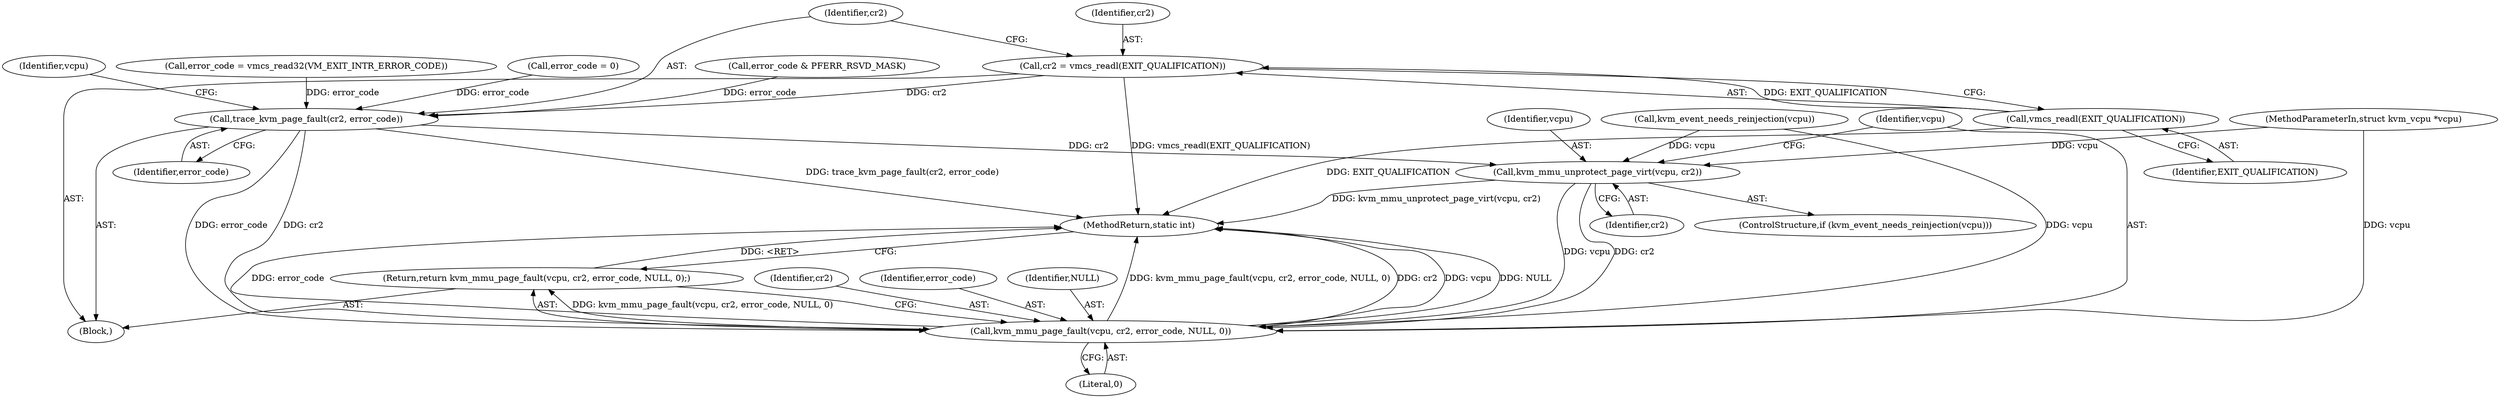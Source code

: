 digraph "0_linux_54a20552e1eae07aa240fa370a0293e006b5faed_0@API" {
"1000278" [label="(Call,cr2 = vmcs_readl(EXIT_QUALIFICATION))"];
"1000280" [label="(Call,vmcs_readl(EXIT_QUALIFICATION))"];
"1000282" [label="(Call,trace_kvm_page_fault(cr2, error_code))"];
"1000288" [label="(Call,kvm_mmu_unprotect_page_virt(vcpu, cr2))"];
"1000292" [label="(Call,kvm_mmu_page_fault(vcpu, cr2, error_code, NULL, 0))"];
"1000291" [label="(Return,return kvm_mmu_page_fault(vcpu, cr2, error_code, NULL, 0);)"];
"1000285" [label="(ControlStructure,if (kvm_event_needs_reinjection(vcpu)))"];
"1000278" [label="(Call,cr2 = vmcs_readl(EXIT_QUALIFICATION))"];
"1000292" [label="(Call,kvm_mmu_page_fault(vcpu, cr2, error_code, NULL, 0))"];
"1000279" [label="(Identifier,cr2)"];
"1000287" [label="(Identifier,vcpu)"];
"1000281" [label="(Identifier,EXIT_QUALIFICATION)"];
"1000294" [label="(Identifier,cr2)"];
"1000297" [label="(Literal,0)"];
"1000194" [label="(Call,error_code = vmcs_read32(VM_EXIT_INTR_ERROR_CODE))"];
"1000291" [label="(Return,return kvm_mmu_page_fault(vcpu, cr2, error_code, NULL, 0);)"];
"1000284" [label="(Identifier,error_code)"];
"1000295" [label="(Identifier,error_code)"];
"1000286" [label="(Call,kvm_event_needs_reinjection(vcpu))"];
"1000290" [label="(Identifier,cr2)"];
"1000457" [label="(MethodReturn,static int)"];
"1000289" [label="(Identifier,vcpu)"];
"1000107" [label="(MethodParameterIn,struct kvm_vcpu *vcpu)"];
"1000187" [label="(Call,error_code = 0)"];
"1000293" [label="(Identifier,vcpu)"];
"1000282" [label="(Call,trace_kvm_page_fault(cr2, error_code))"];
"1000275" [label="(Block,)"];
"1000283" [label="(Identifier,cr2)"];
"1000288" [label="(Call,kvm_mmu_unprotect_page_virt(vcpu, cr2))"];
"1000280" [label="(Call,vmcs_readl(EXIT_QUALIFICATION))"];
"1000208" [label="(Call,error_code & PFERR_RSVD_MASK)"];
"1000296" [label="(Identifier,NULL)"];
"1000278" -> "1000275"  [label="AST: "];
"1000278" -> "1000280"  [label="CFG: "];
"1000279" -> "1000278"  [label="AST: "];
"1000280" -> "1000278"  [label="AST: "];
"1000283" -> "1000278"  [label="CFG: "];
"1000278" -> "1000457"  [label="DDG: vmcs_readl(EXIT_QUALIFICATION)"];
"1000280" -> "1000278"  [label="DDG: EXIT_QUALIFICATION"];
"1000278" -> "1000282"  [label="DDG: cr2"];
"1000280" -> "1000281"  [label="CFG: "];
"1000281" -> "1000280"  [label="AST: "];
"1000280" -> "1000457"  [label="DDG: EXIT_QUALIFICATION"];
"1000282" -> "1000275"  [label="AST: "];
"1000282" -> "1000284"  [label="CFG: "];
"1000283" -> "1000282"  [label="AST: "];
"1000284" -> "1000282"  [label="AST: "];
"1000287" -> "1000282"  [label="CFG: "];
"1000282" -> "1000457"  [label="DDG: trace_kvm_page_fault(cr2, error_code)"];
"1000187" -> "1000282"  [label="DDG: error_code"];
"1000208" -> "1000282"  [label="DDG: error_code"];
"1000194" -> "1000282"  [label="DDG: error_code"];
"1000282" -> "1000288"  [label="DDG: cr2"];
"1000282" -> "1000292"  [label="DDG: cr2"];
"1000282" -> "1000292"  [label="DDG: error_code"];
"1000288" -> "1000285"  [label="AST: "];
"1000288" -> "1000290"  [label="CFG: "];
"1000289" -> "1000288"  [label="AST: "];
"1000290" -> "1000288"  [label="AST: "];
"1000293" -> "1000288"  [label="CFG: "];
"1000288" -> "1000457"  [label="DDG: kvm_mmu_unprotect_page_virt(vcpu, cr2)"];
"1000286" -> "1000288"  [label="DDG: vcpu"];
"1000107" -> "1000288"  [label="DDG: vcpu"];
"1000288" -> "1000292"  [label="DDG: vcpu"];
"1000288" -> "1000292"  [label="DDG: cr2"];
"1000292" -> "1000291"  [label="AST: "];
"1000292" -> "1000297"  [label="CFG: "];
"1000293" -> "1000292"  [label="AST: "];
"1000294" -> "1000292"  [label="AST: "];
"1000295" -> "1000292"  [label="AST: "];
"1000296" -> "1000292"  [label="AST: "];
"1000297" -> "1000292"  [label="AST: "];
"1000291" -> "1000292"  [label="CFG: "];
"1000292" -> "1000457"  [label="DDG: kvm_mmu_page_fault(vcpu, cr2, error_code, NULL, 0)"];
"1000292" -> "1000457"  [label="DDG: cr2"];
"1000292" -> "1000457"  [label="DDG: vcpu"];
"1000292" -> "1000457"  [label="DDG: NULL"];
"1000292" -> "1000457"  [label="DDG: error_code"];
"1000292" -> "1000291"  [label="DDG: kvm_mmu_page_fault(vcpu, cr2, error_code, NULL, 0)"];
"1000286" -> "1000292"  [label="DDG: vcpu"];
"1000107" -> "1000292"  [label="DDG: vcpu"];
"1000291" -> "1000275"  [label="AST: "];
"1000457" -> "1000291"  [label="CFG: "];
"1000291" -> "1000457"  [label="DDG: <RET>"];
}
